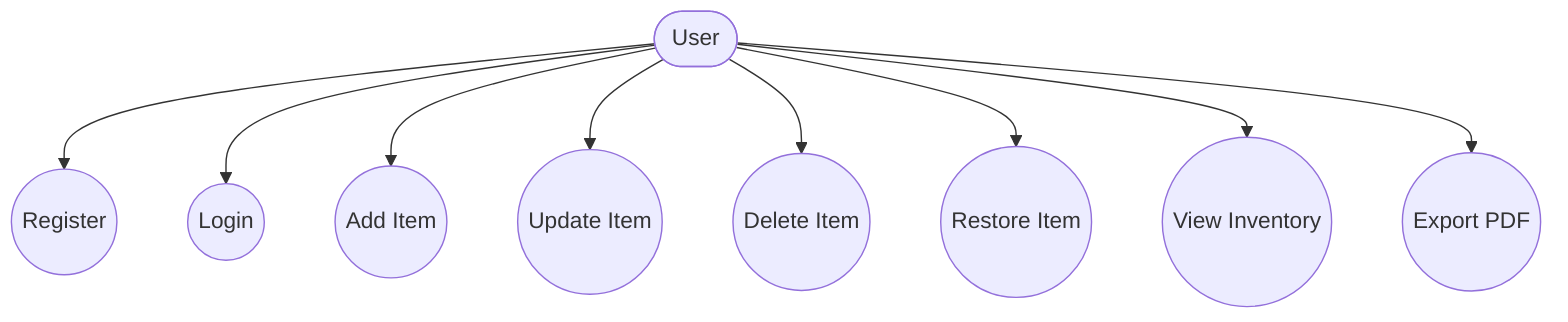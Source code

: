 graph TD
    User([User])
    Register((Register))
    Login((Login))
    AddItem((Add Item))
    UpdateItem((Update Item))
    DeleteItem((Delete Item))
    RestoreItem((Restore Item))
    ViewInventory((View Inventory))
    ExportPDF((Export PDF))

    User --> Register
    User --> Login
    User --> AddItem
    User --> UpdateItem
    User --> DeleteItem
    User --> RestoreItem
    User --> ViewInventory
    User --> ExportPDF